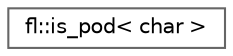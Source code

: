 digraph "Graphical Class Hierarchy"
{
 // LATEX_PDF_SIZE
  bgcolor="transparent";
  edge [fontname=Helvetica,fontsize=10,labelfontname=Helvetica,labelfontsize=10];
  node [fontname=Helvetica,fontsize=10,shape=box,height=0.2,width=0.4];
  rankdir="LR";
  Node0 [id="Node000000",label="fl::is_pod\< char \>",height=0.2,width=0.4,color="grey40", fillcolor="white", style="filled",URL="$db/d66/structfl_1_1is__pod_3_01char_01_4.html",tooltip=" "];
}
